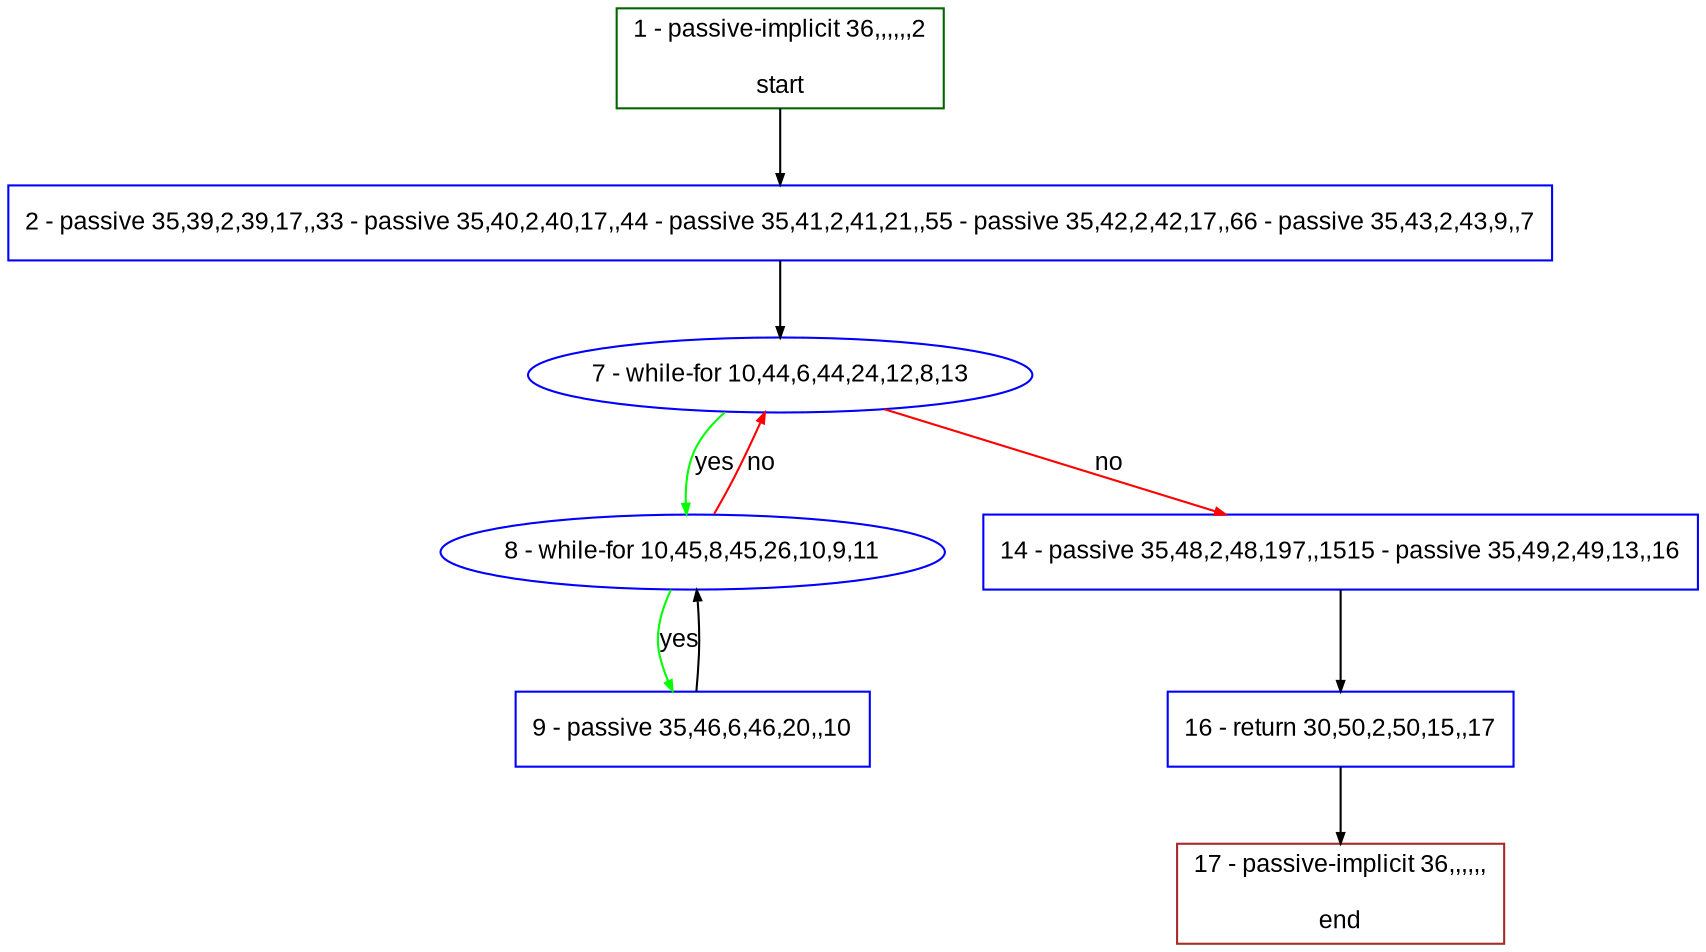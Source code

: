 digraph "" {
  graph [pack="true", label="", fontsize="12", packmode="clust", fontname="Arial", fillcolor="#FFFFCC", bgcolor="white", style="rounded,filled", compound="true"];
  node [node_initialized="no", label="", color="grey", fontsize="12", fillcolor="white", fontname="Arial", style="filled", shape="rectangle", compound="true", fixedsize="false"];
  edge [fontcolor="black", arrowhead="normal", arrowtail="none", arrowsize="0.5", ltail="", label="", color="black", fontsize="12", lhead="", fontname="Arial", dir="forward", compound="true"];
  __N1 [label="2 - passive 35,39,2,39,17,,33 - passive 35,40,2,40,17,,44 - passive 35,41,2,41,21,,55 - passive 35,42,2,42,17,,66 - passive 35,43,2,43,9,,7", color="#0000ff", fillcolor="#ffffff", style="filled", shape="box"];
  __N2 [label="1 - passive-implicit 36,,,,,,2\n\nstart", color="#006400", fillcolor="#ffffff", style="filled", shape="box"];
  __N3 [label="7 - while-for 10,44,6,44,24,12,8,13", color="#0000ff", fillcolor="#ffffff", style="filled", shape="oval"];
  __N4 [label="8 - while-for 10,45,8,45,26,10,9,11", color="#0000ff", fillcolor="#ffffff", style="filled", shape="oval"];
  __N5 [label="14 - passive 35,48,2,48,197,,1515 - passive 35,49,2,49,13,,16", color="#0000ff", fillcolor="#ffffff", style="filled", shape="box"];
  __N6 [label="9 - passive 35,46,6,46,20,,10", color="#0000ff", fillcolor="#ffffff", style="filled", shape="box"];
  __N7 [label="16 - return 30,50,2,50,15,,17", color="#0000ff", fillcolor="#ffffff", style="filled", shape="box"];
  __N8 [label="17 - passive-implicit 36,,,,,,\n\nend", color="#a52a2a", fillcolor="#ffffff", style="filled", shape="box"];
  __N2 -> __N1 [arrowhead="normal", arrowtail="none", color="#000000", label="", dir="forward"];
  __N1 -> __N3 [arrowhead="normal", arrowtail="none", color="#000000", label="", dir="forward"];
  __N3 -> __N4 [arrowhead="normal", arrowtail="none", color="#00ff00", label="yes", dir="forward"];
  __N4 -> __N3 [arrowhead="normal", arrowtail="none", color="#ff0000", label="no", dir="forward"];
  __N3 -> __N5 [arrowhead="normal", arrowtail="none", color="#ff0000", label="no", dir="forward"];
  __N4 -> __N6 [arrowhead="normal", arrowtail="none", color="#00ff00", label="yes", dir="forward"];
  __N6 -> __N4 [arrowhead="normal", arrowtail="none", color="#000000", label="", dir="forward"];
  __N5 -> __N7 [arrowhead="normal", arrowtail="none", color="#000000", label="", dir="forward"];
  __N7 -> __N8 [arrowhead="normal", arrowtail="none", color="#000000", label="", dir="forward"];
}
